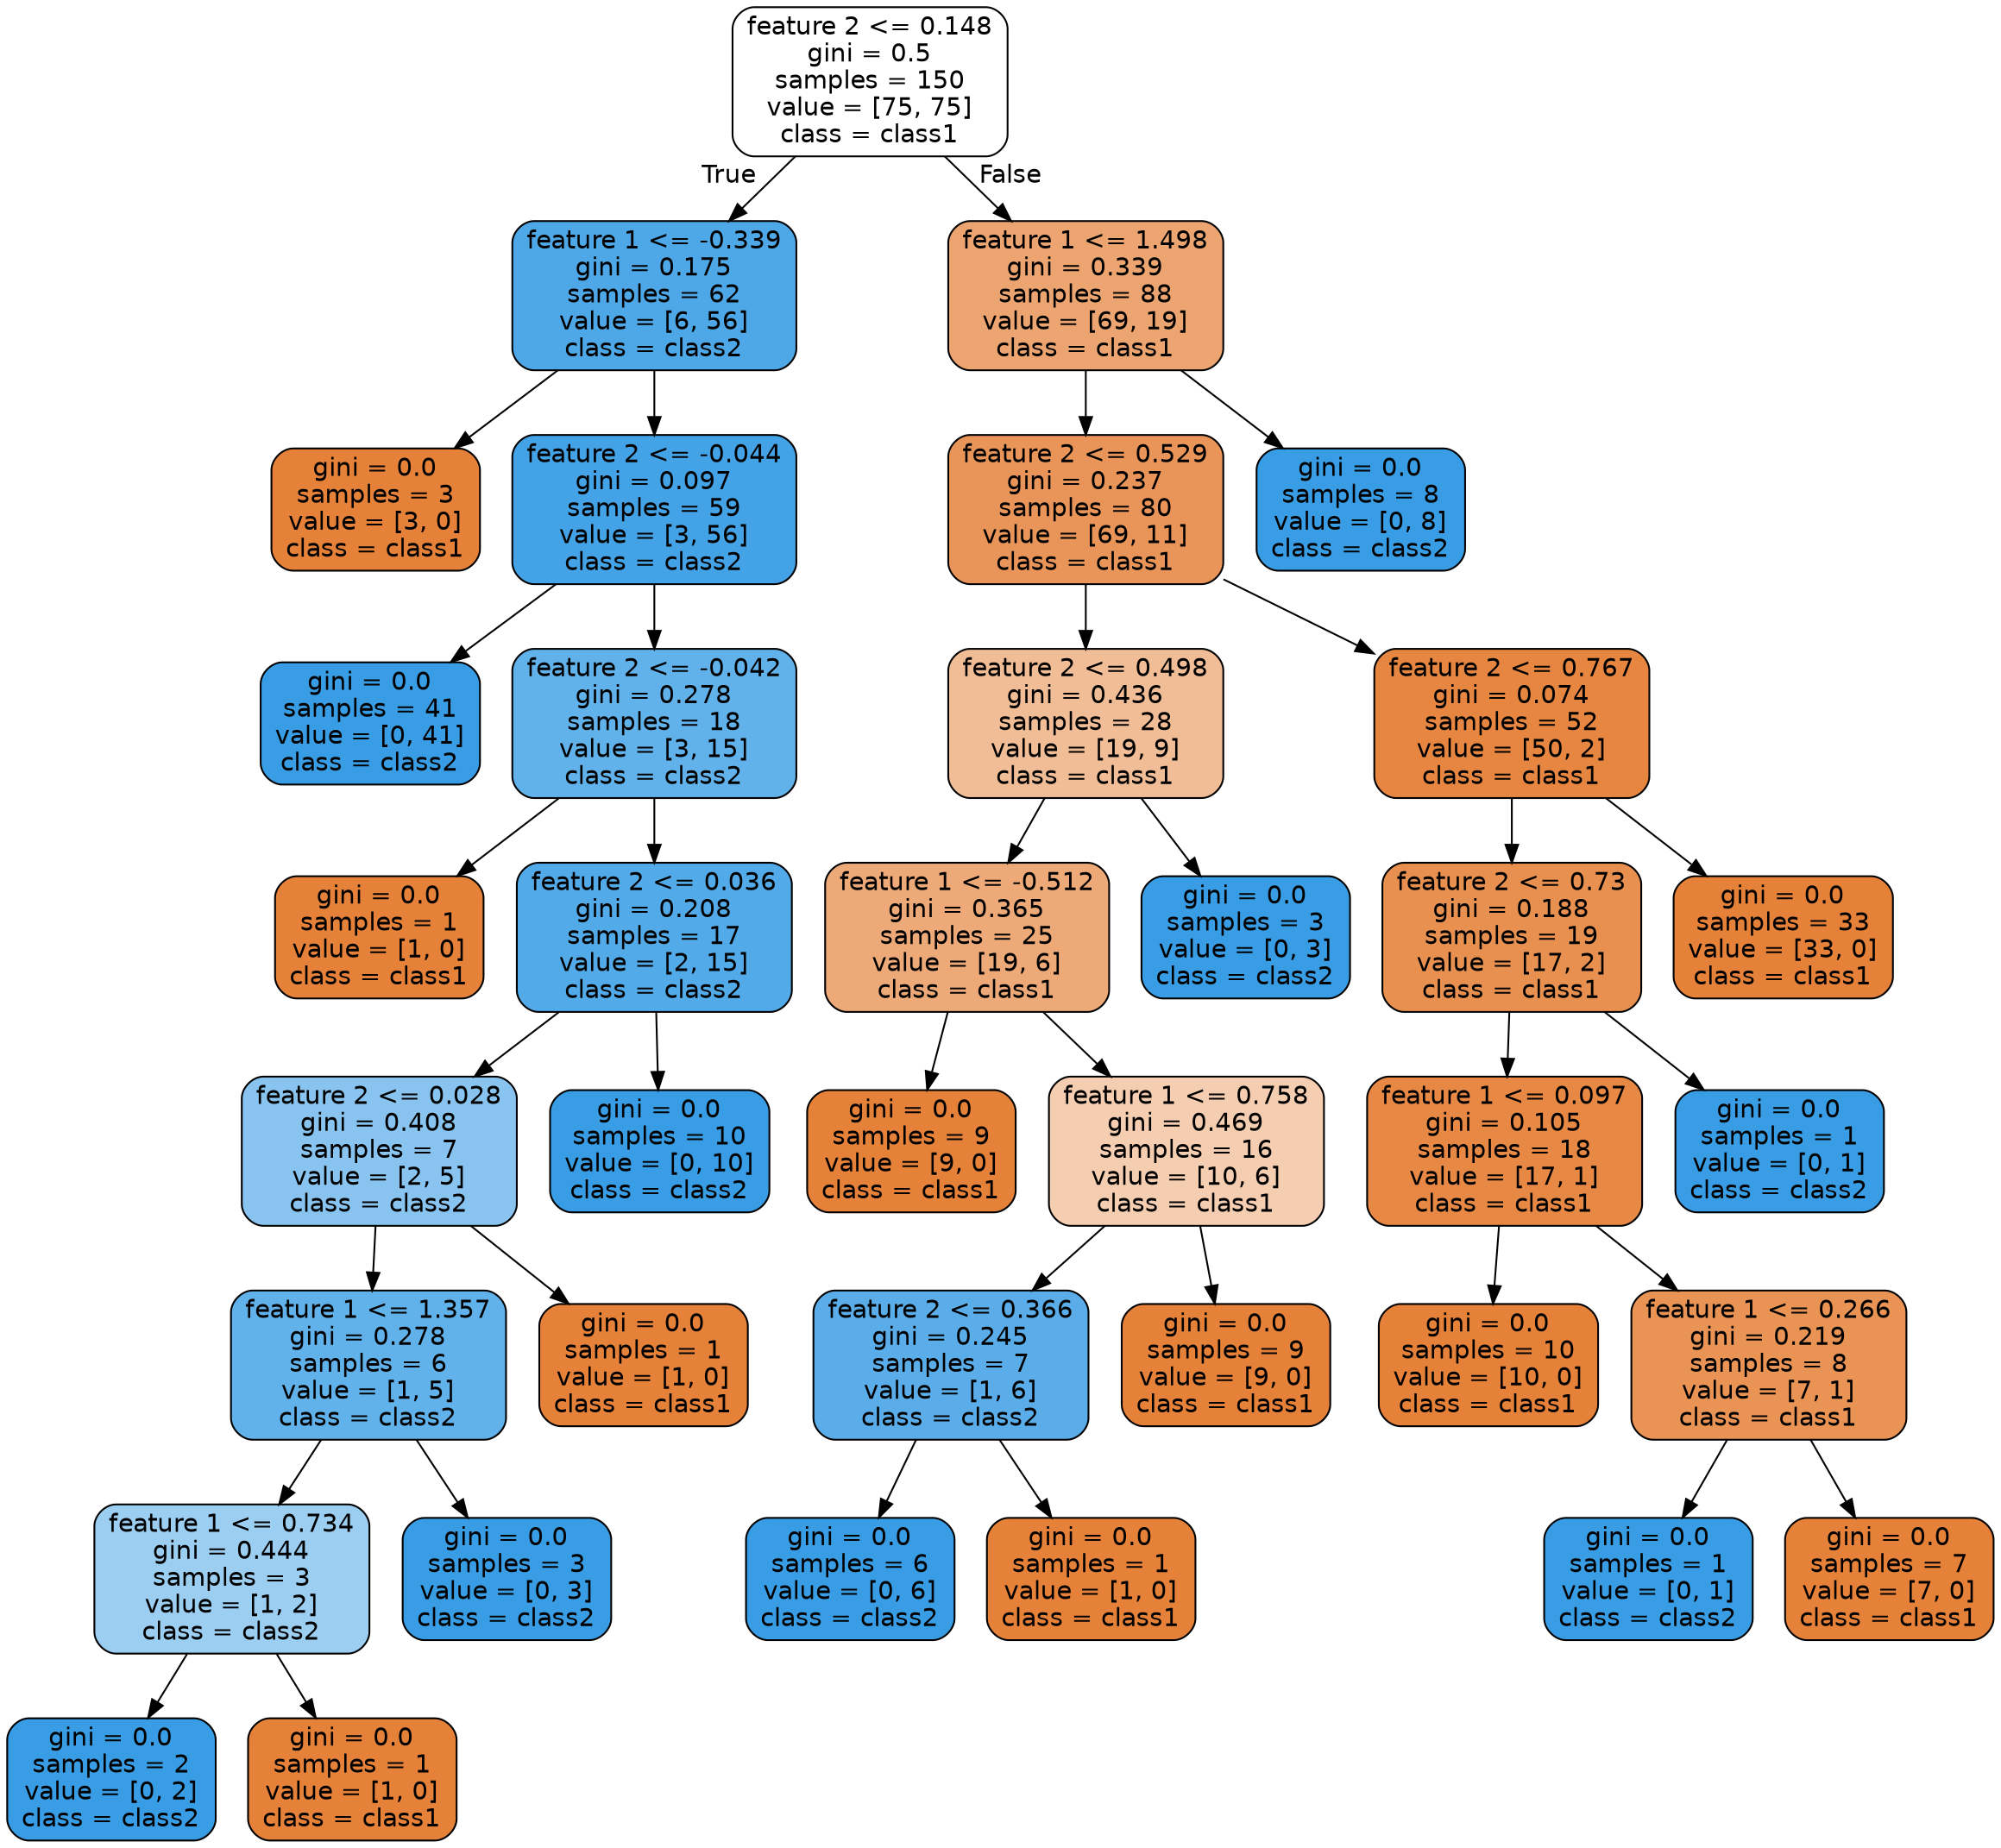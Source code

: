 digraph Tree {
node [shape=box, style="filled, rounded", color="black", fontname="helvetica"] ;
edge [fontname="helvetica"] ;
0 [label="feature 2 <= 0.148\ngini = 0.5\nsamples = 150\nvalue = [75, 75]\nclass = class1", fillcolor="#ffffff"] ;
1 [label="feature 1 <= -0.339\ngini = 0.175\nsamples = 62\nvalue = [6, 56]\nclass = class2", fillcolor="#4ea8e8"] ;
0 -> 1 [labeldistance=2.5, labelangle=45, headlabel="True"] ;
2 [label="gini = 0.0\nsamples = 3\nvalue = [3, 0]\nclass = class1", fillcolor="#e58139"] ;
1 -> 2 ;
3 [label="feature 2 <= -0.044\ngini = 0.097\nsamples = 59\nvalue = [3, 56]\nclass = class2", fillcolor="#44a2e6"] ;
1 -> 3 ;
4 [label="gini = 0.0\nsamples = 41\nvalue = [0, 41]\nclass = class2", fillcolor="#399de5"] ;
3 -> 4 ;
5 [label="feature 2 <= -0.042\ngini = 0.278\nsamples = 18\nvalue = [3, 15]\nclass = class2", fillcolor="#61b1ea"] ;
3 -> 5 ;
6 [label="gini = 0.0\nsamples = 1\nvalue = [1, 0]\nclass = class1", fillcolor="#e58139"] ;
5 -> 6 ;
7 [label="feature 2 <= 0.036\ngini = 0.208\nsamples = 17\nvalue = [2, 15]\nclass = class2", fillcolor="#53aae8"] ;
5 -> 7 ;
8 [label="feature 2 <= 0.028\ngini = 0.408\nsamples = 7\nvalue = [2, 5]\nclass = class2", fillcolor="#88c4ef"] ;
7 -> 8 ;
9 [label="feature 1 <= 1.357\ngini = 0.278\nsamples = 6\nvalue = [1, 5]\nclass = class2", fillcolor="#61b1ea"] ;
8 -> 9 ;
10 [label="feature 1 <= 0.734\ngini = 0.444\nsamples = 3\nvalue = [1, 2]\nclass = class2", fillcolor="#9ccef2"] ;
9 -> 10 ;
11 [label="gini = 0.0\nsamples = 2\nvalue = [0, 2]\nclass = class2", fillcolor="#399de5"] ;
10 -> 11 ;
12 [label="gini = 0.0\nsamples = 1\nvalue = [1, 0]\nclass = class1", fillcolor="#e58139"] ;
10 -> 12 ;
13 [label="gini = 0.0\nsamples = 3\nvalue = [0, 3]\nclass = class2", fillcolor="#399de5"] ;
9 -> 13 ;
14 [label="gini = 0.0\nsamples = 1\nvalue = [1, 0]\nclass = class1", fillcolor="#e58139"] ;
8 -> 14 ;
15 [label="gini = 0.0\nsamples = 10\nvalue = [0, 10]\nclass = class2", fillcolor="#399de5"] ;
7 -> 15 ;
16 [label="feature 1 <= 1.498\ngini = 0.339\nsamples = 88\nvalue = [69, 19]\nclass = class1", fillcolor="#eca470"] ;
0 -> 16 [labeldistance=2.5, labelangle=-45, headlabel="False"] ;
17 [label="feature 2 <= 0.529\ngini = 0.237\nsamples = 80\nvalue = [69, 11]\nclass = class1", fillcolor="#e99559"] ;
16 -> 17 ;
18 [label="feature 2 <= 0.498\ngini = 0.436\nsamples = 28\nvalue = [19, 9]\nclass = class1", fillcolor="#f1bd97"] ;
17 -> 18 ;
19 [label="feature 1 <= -0.512\ngini = 0.365\nsamples = 25\nvalue = [19, 6]\nclass = class1", fillcolor="#eda978"] ;
18 -> 19 ;
20 [label="gini = 0.0\nsamples = 9\nvalue = [9, 0]\nclass = class1", fillcolor="#e58139"] ;
19 -> 20 ;
21 [label="feature 1 <= 0.758\ngini = 0.469\nsamples = 16\nvalue = [10, 6]\nclass = class1", fillcolor="#f5cdb0"] ;
19 -> 21 ;
22 [label="feature 2 <= 0.366\ngini = 0.245\nsamples = 7\nvalue = [1, 6]\nclass = class2", fillcolor="#5aade9"] ;
21 -> 22 ;
23 [label="gini = 0.0\nsamples = 6\nvalue = [0, 6]\nclass = class2", fillcolor="#399de5"] ;
22 -> 23 ;
24 [label="gini = 0.0\nsamples = 1\nvalue = [1, 0]\nclass = class1", fillcolor="#e58139"] ;
22 -> 24 ;
25 [label="gini = 0.0\nsamples = 9\nvalue = [9, 0]\nclass = class1", fillcolor="#e58139"] ;
21 -> 25 ;
26 [label="gini = 0.0\nsamples = 3\nvalue = [0, 3]\nclass = class2", fillcolor="#399de5"] ;
18 -> 26 ;
27 [label="feature 2 <= 0.767\ngini = 0.074\nsamples = 52\nvalue = [50, 2]\nclass = class1", fillcolor="#e68641"] ;
17 -> 27 ;
28 [label="feature 2 <= 0.73\ngini = 0.188\nsamples = 19\nvalue = [17, 2]\nclass = class1", fillcolor="#e89050"] ;
27 -> 28 ;
29 [label="feature 1 <= 0.097\ngini = 0.105\nsamples = 18\nvalue = [17, 1]\nclass = class1", fillcolor="#e78845"] ;
28 -> 29 ;
30 [label="gini = 0.0\nsamples = 10\nvalue = [10, 0]\nclass = class1", fillcolor="#e58139"] ;
29 -> 30 ;
31 [label="feature 1 <= 0.266\ngini = 0.219\nsamples = 8\nvalue = [7, 1]\nclass = class1", fillcolor="#e99355"] ;
29 -> 31 ;
32 [label="gini = 0.0\nsamples = 1\nvalue = [0, 1]\nclass = class2", fillcolor="#399de5"] ;
31 -> 32 ;
33 [label="gini = 0.0\nsamples = 7\nvalue = [7, 0]\nclass = class1", fillcolor="#e58139"] ;
31 -> 33 ;
34 [label="gini = 0.0\nsamples = 1\nvalue = [0, 1]\nclass = class2", fillcolor="#399de5"] ;
28 -> 34 ;
35 [label="gini = 0.0\nsamples = 33\nvalue = [33, 0]\nclass = class1", fillcolor="#e58139"] ;
27 -> 35 ;
36 [label="gini = 0.0\nsamples = 8\nvalue = [0, 8]\nclass = class2", fillcolor="#399de5"] ;
16 -> 36 ;
}